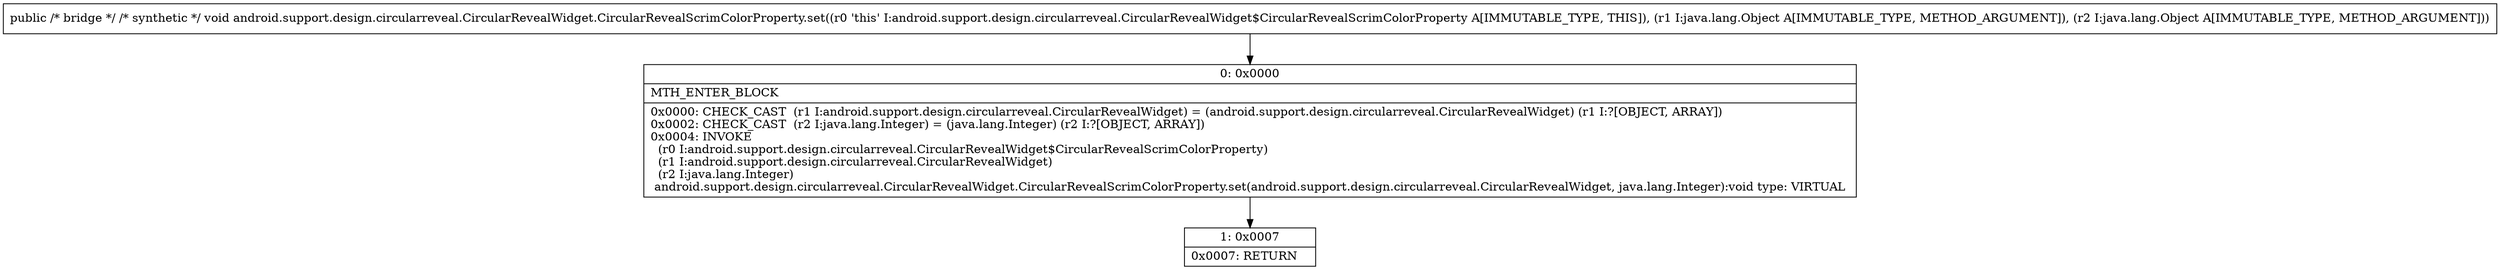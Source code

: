 digraph "CFG forandroid.support.design.circularreveal.CircularRevealWidget.CircularRevealScrimColorProperty.set(Ljava\/lang\/Object;Ljava\/lang\/Object;)V" {
Node_0 [shape=record,label="{0\:\ 0x0000|MTH_ENTER_BLOCK\l|0x0000: CHECK_CAST  (r1 I:android.support.design.circularreveal.CircularRevealWidget) = (android.support.design.circularreveal.CircularRevealWidget) (r1 I:?[OBJECT, ARRAY]) \l0x0002: CHECK_CAST  (r2 I:java.lang.Integer) = (java.lang.Integer) (r2 I:?[OBJECT, ARRAY]) \l0x0004: INVOKE  \l  (r0 I:android.support.design.circularreveal.CircularRevealWidget$CircularRevealScrimColorProperty)\l  (r1 I:android.support.design.circularreveal.CircularRevealWidget)\l  (r2 I:java.lang.Integer)\l android.support.design.circularreveal.CircularRevealWidget.CircularRevealScrimColorProperty.set(android.support.design.circularreveal.CircularRevealWidget, java.lang.Integer):void type: VIRTUAL \l}"];
Node_1 [shape=record,label="{1\:\ 0x0007|0x0007: RETURN   \l}"];
MethodNode[shape=record,label="{public \/* bridge *\/ \/* synthetic *\/ void android.support.design.circularreveal.CircularRevealWidget.CircularRevealScrimColorProperty.set((r0 'this' I:android.support.design.circularreveal.CircularRevealWidget$CircularRevealScrimColorProperty A[IMMUTABLE_TYPE, THIS]), (r1 I:java.lang.Object A[IMMUTABLE_TYPE, METHOD_ARGUMENT]), (r2 I:java.lang.Object A[IMMUTABLE_TYPE, METHOD_ARGUMENT])) }"];
MethodNode -> Node_0;
Node_0 -> Node_1;
}

